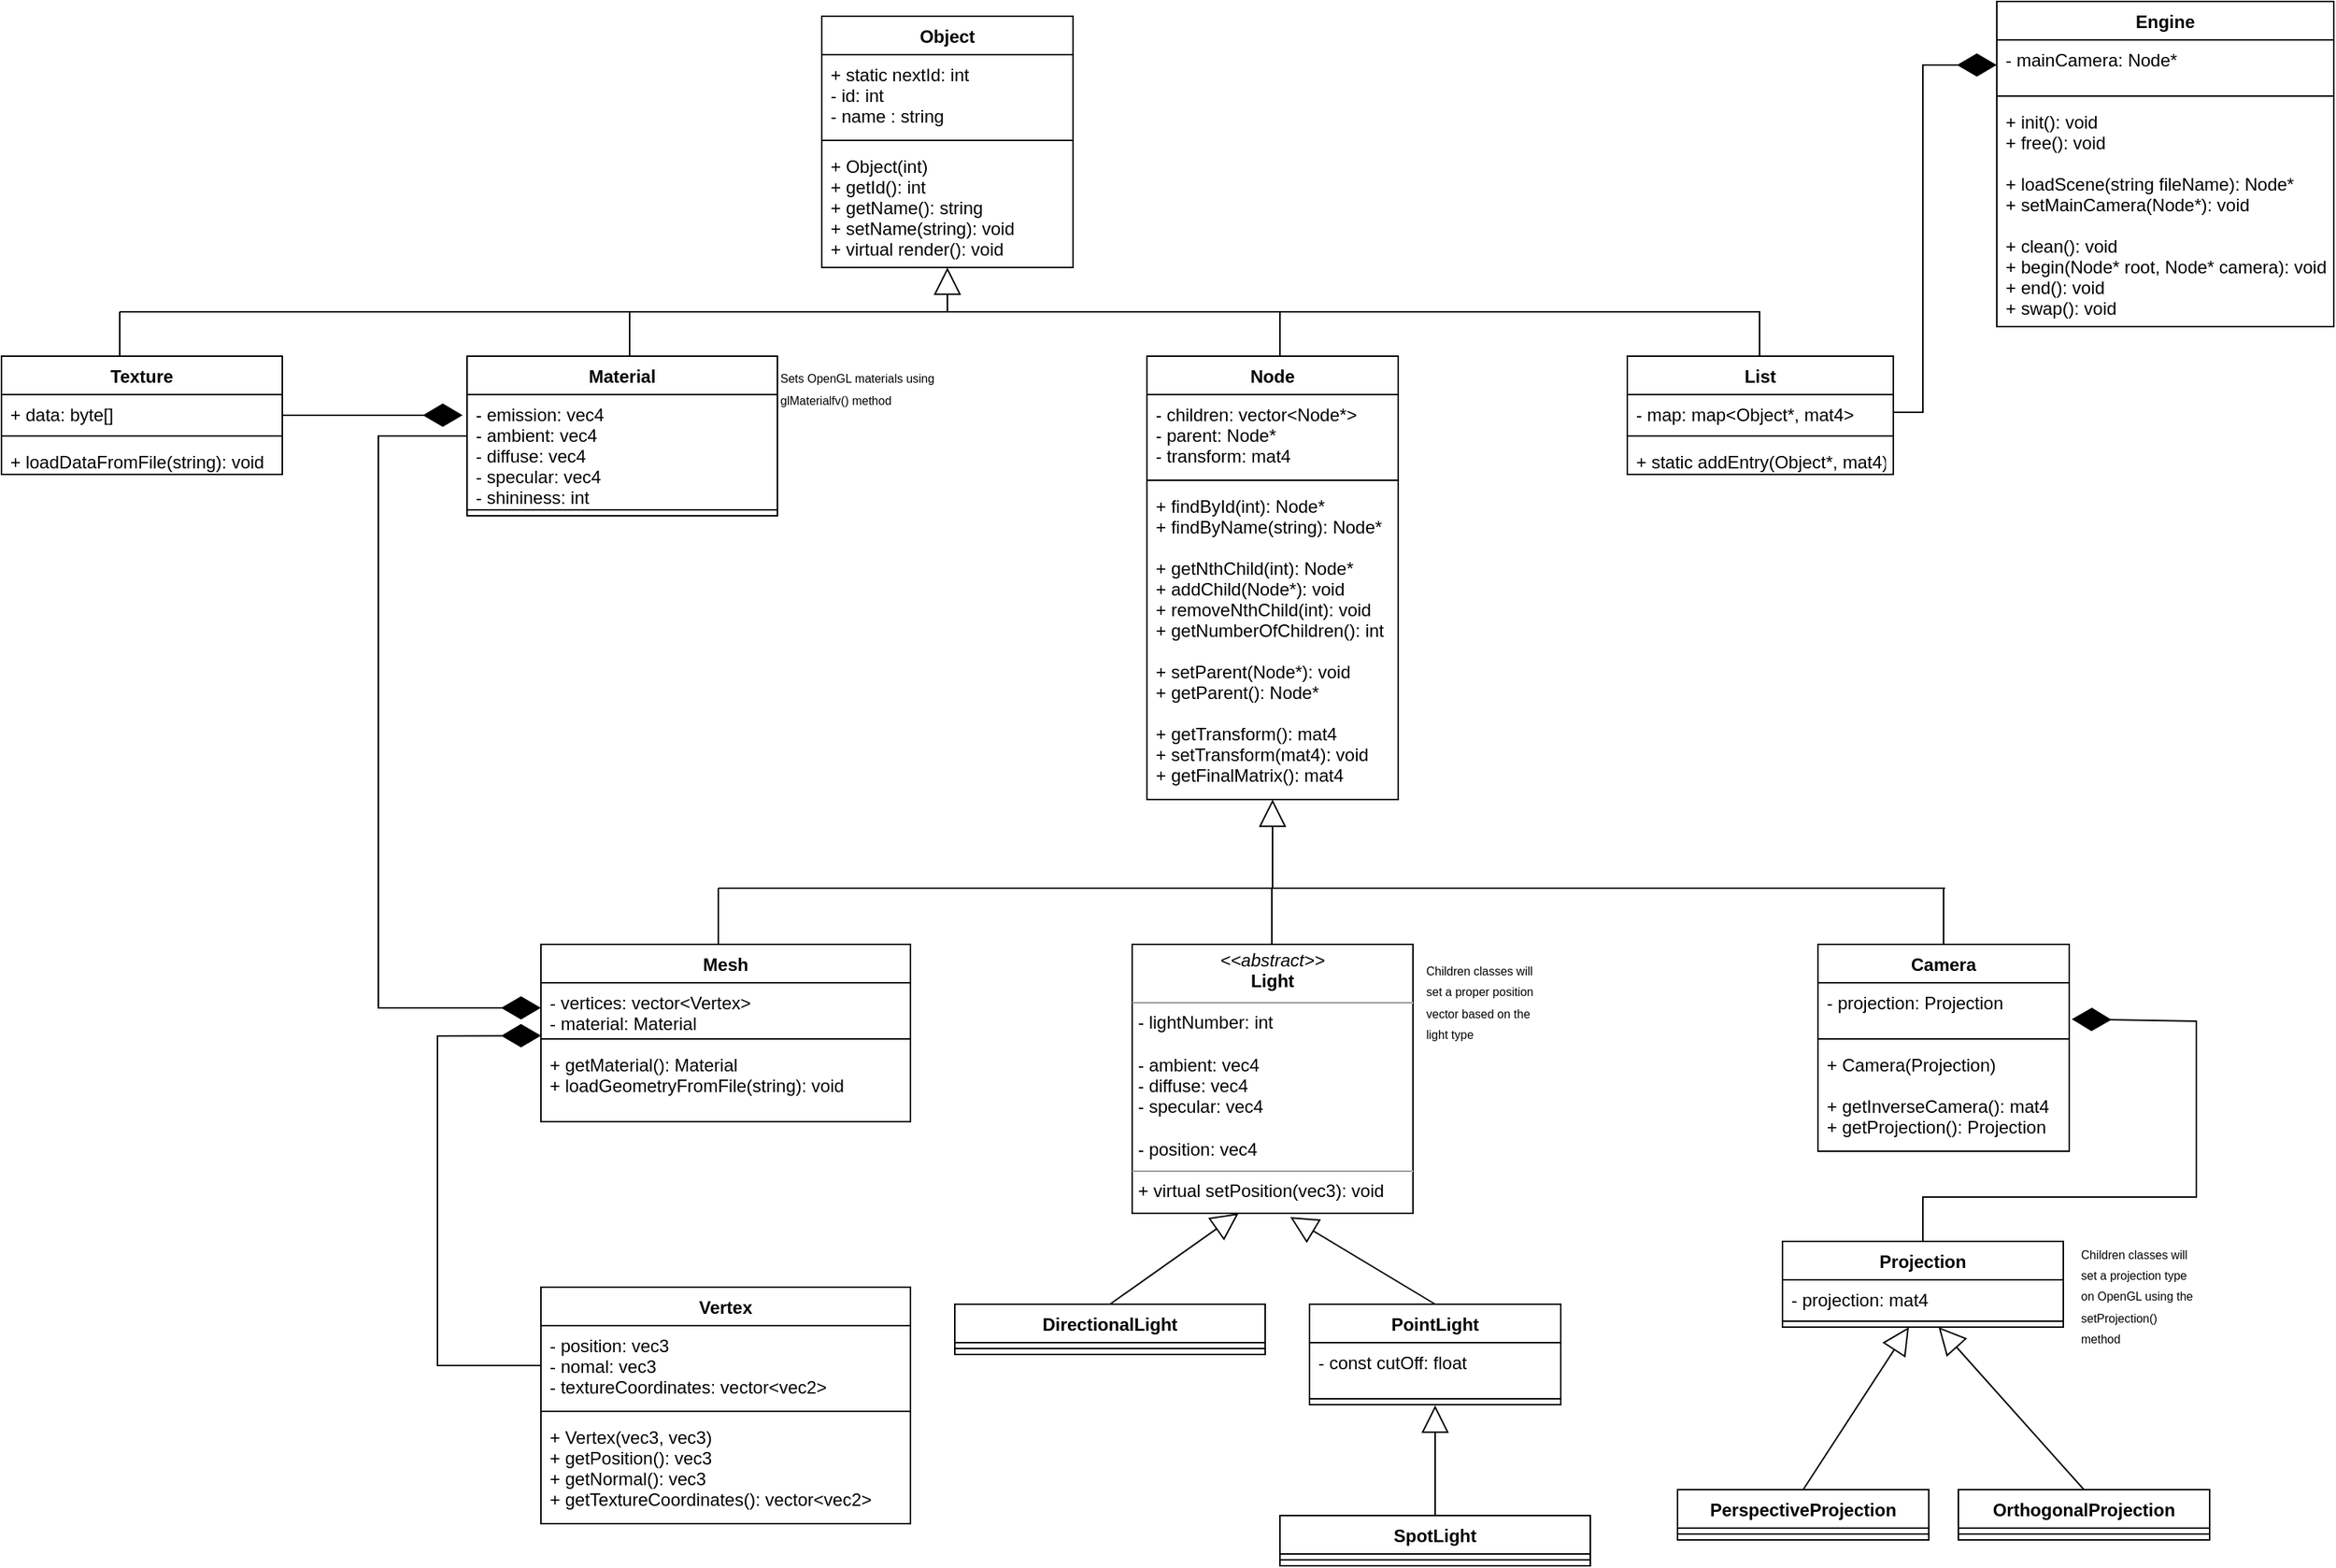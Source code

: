 <mxfile version="15.8.5" type="device"><diagram name="Page-1" id="c4acf3e9-155e-7222-9cf6-157b1a14988f"><mxGraphModel dx="2062" dy="1154" grid="1" gridSize="10" guides="1" tooltips="1" connect="1" arrows="1" fold="1" page="1" pageScale="1" pageWidth="1654" pageHeight="1169" background="none" math="0" shadow="0"><root><mxCell id="0"/><mxCell id="1" parent="0"/><mxCell id="DEmTfEgcPyceR6vJODBT-1" value="Object" style="swimlane;fontStyle=1;align=center;verticalAlign=top;childLayout=stackLayout;horizontal=1;startSize=26;horizontalStack=0;resizeParent=1;resizeParentMax=0;resizeLast=0;collapsible=1;marginBottom=0;" parent="1" vertex="1"><mxGeometry x="595" y="40" width="170" height="170" as="geometry"/></mxCell><mxCell id="DEmTfEgcPyceR6vJODBT-2" value="+ static nextId: int&#10;- id: int&#10;- name : string" style="text;strokeColor=none;fillColor=none;align=left;verticalAlign=top;spacingLeft=4;spacingRight=4;overflow=hidden;rotatable=0;points=[[0,0.5],[1,0.5]];portConstraint=eastwest;fontStyle=0" parent="DEmTfEgcPyceR6vJODBT-1" vertex="1"><mxGeometry y="26" width="170" height="54" as="geometry"/></mxCell><mxCell id="DEmTfEgcPyceR6vJODBT-3" value="" style="line;strokeWidth=1;fillColor=none;align=left;verticalAlign=middle;spacingTop=-1;spacingLeft=3;spacingRight=3;rotatable=0;labelPosition=right;points=[];portConstraint=eastwest;" parent="DEmTfEgcPyceR6vJODBT-1" vertex="1"><mxGeometry y="80" width="170" height="8" as="geometry"/></mxCell><mxCell id="DEmTfEgcPyceR6vJODBT-4" value="+ Object(int)&#10;+ getId(): int&#10;+ getName(): string&#10;+ setName(string): void&#10;+ virtual render(): void" style="text;strokeColor=none;fillColor=none;align=left;verticalAlign=top;spacingLeft=4;spacingRight=4;overflow=hidden;rotatable=0;points=[[0,0.5],[1,0.5]];portConstraint=eastwest;" parent="DEmTfEgcPyceR6vJODBT-1" vertex="1"><mxGeometry y="88" width="170" height="82" as="geometry"/></mxCell><mxCell id="DEmTfEgcPyceR6vJODBT-5" value="Node" style="swimlane;fontStyle=1;align=center;verticalAlign=top;childLayout=stackLayout;horizontal=1;startSize=26;horizontalStack=0;resizeParent=1;resizeParentMax=0;resizeLast=0;collapsible=1;marginBottom=0;" parent="1" vertex="1"><mxGeometry x="815" y="270" width="170" height="300" as="geometry"/></mxCell><mxCell id="DEmTfEgcPyceR6vJODBT-6" value="- children: vector&lt;Node*&gt;&#10;- parent: Node*&#10;- transform: mat4" style="text;strokeColor=none;fillColor=none;align=left;verticalAlign=top;spacingLeft=4;spacingRight=4;overflow=hidden;rotatable=0;points=[[0,0.5],[1,0.5]];portConstraint=eastwest;" parent="DEmTfEgcPyceR6vJODBT-5" vertex="1"><mxGeometry y="26" width="170" height="54" as="geometry"/></mxCell><mxCell id="DEmTfEgcPyceR6vJODBT-7" value="" style="line;strokeWidth=1;fillColor=none;align=left;verticalAlign=middle;spacingTop=-1;spacingLeft=3;spacingRight=3;rotatable=0;labelPosition=right;points=[];portConstraint=eastwest;" parent="DEmTfEgcPyceR6vJODBT-5" vertex="1"><mxGeometry y="80" width="170" height="8" as="geometry"/></mxCell><mxCell id="DEmTfEgcPyceR6vJODBT-8" value="+ findById(int): Node*&#10;+ findByName(string): Node*&#10;&#10;+ getNthChild(int): Node*&#10;+ addChild(Node*): void&#10;+ removeNthChild(int): void&#10;+ getNumberOfChildren(): int&#10;&#10;+ setParent(Node*): void&#10;+ getParent(): Node*&#10;&#10;+ getTransform(): mat4&#10;+ setTransform(mat4): void&#10;+ getFinalMatrix(): mat4" style="text;strokeColor=none;fillColor=none;align=left;verticalAlign=top;spacingLeft=4;spacingRight=4;overflow=hidden;rotatable=0;points=[[0,0.5],[1,0.5]];portConstraint=eastwest;" parent="DEmTfEgcPyceR6vJODBT-5" vertex="1"><mxGeometry y="88" width="170" height="212" as="geometry"/></mxCell><mxCell id="DEmTfEgcPyceR6vJODBT-9" value="" style="endArrow=block;endSize=16;endFill=0;html=1;rounded=0;" parent="1" target="DEmTfEgcPyceR6vJODBT-4" edge="1"><mxGeometry x="0.156" y="44" width="160" relative="1" as="geometry"><mxPoint x="680" y="240" as="sourcePoint"/><mxPoint x="1295" y="230" as="targetPoint"/><mxPoint as="offset"/></mxGeometry></mxCell><mxCell id="DEmTfEgcPyceR6vJODBT-10" value="Camera" style="swimlane;fontStyle=1;align=center;verticalAlign=top;childLayout=stackLayout;horizontal=1;startSize=26;horizontalStack=0;resizeParent=1;resizeParentMax=0;resizeLast=0;collapsible=1;marginBottom=0;" parent="1" vertex="1"><mxGeometry x="1269" y="668" width="170" height="140" as="geometry"/></mxCell><mxCell id="DEmTfEgcPyceR6vJODBT-11" value="- projection: Projection" style="text;strokeColor=none;fillColor=none;align=left;verticalAlign=top;spacingLeft=4;spacingRight=4;overflow=hidden;rotatable=0;points=[[0,0.5],[1,0.5]];portConstraint=eastwest;" parent="DEmTfEgcPyceR6vJODBT-10" vertex="1"><mxGeometry y="26" width="170" height="34" as="geometry"/></mxCell><mxCell id="DEmTfEgcPyceR6vJODBT-12" value="" style="line;strokeWidth=1;fillColor=none;align=left;verticalAlign=middle;spacingTop=-1;spacingLeft=3;spacingRight=3;rotatable=0;labelPosition=right;points=[];portConstraint=eastwest;" parent="DEmTfEgcPyceR6vJODBT-10" vertex="1"><mxGeometry y="60" width="170" height="8" as="geometry"/></mxCell><mxCell id="DEmTfEgcPyceR6vJODBT-13" value="+ Camera(Projection)&#10;&#10;+ getInverseCamera(): mat4&#10;+ getProjection(): Projection" style="text;strokeColor=none;fillColor=none;align=left;verticalAlign=top;spacingLeft=4;spacingRight=4;overflow=hidden;rotatable=0;points=[[0,0.5],[1,0.5]];portConstraint=eastwest;" parent="DEmTfEgcPyceR6vJODBT-10" vertex="1"><mxGeometry y="68" width="170" height="72" as="geometry"/></mxCell><mxCell id="DEmTfEgcPyceR6vJODBT-14" value="" style="endArrow=block;endSize=16;endFill=0;html=1;rounded=0;" parent="1" target="DEmTfEgcPyceR6vJODBT-8" edge="1"><mxGeometry y="35" width="160" relative="1" as="geometry"><mxPoint x="900" y="630" as="sourcePoint"/><mxPoint x="595" y="610" as="targetPoint"/><mxPoint as="offset"/></mxGeometry></mxCell><mxCell id="DEmTfEgcPyceR6vJODBT-19" value="PerspectiveProjection" style="swimlane;fontStyle=1;align=center;verticalAlign=top;childLayout=stackLayout;horizontal=1;startSize=26;horizontalStack=0;resizeParent=1;resizeParentMax=0;resizeLast=0;collapsible=1;marginBottom=0;" parent="1" vertex="1"><mxGeometry x="1174" y="1037" width="170" height="34" as="geometry"/></mxCell><mxCell id="DEmTfEgcPyceR6vJODBT-20" value="" style="line;strokeWidth=1;fillColor=none;align=left;verticalAlign=middle;spacingTop=-1;spacingLeft=3;spacingRight=3;rotatable=0;labelPosition=right;points=[];portConstraint=eastwest;" parent="DEmTfEgcPyceR6vJODBT-19" vertex="1"><mxGeometry y="26" width="170" height="8" as="geometry"/></mxCell><mxCell id="DEmTfEgcPyceR6vJODBT-23" value="OrthogonalProjection" style="swimlane;fontStyle=1;align=center;verticalAlign=top;childLayout=stackLayout;horizontal=1;startSize=26;horizontalStack=0;resizeParent=1;resizeParentMax=0;resizeLast=0;collapsible=1;marginBottom=0;" parent="1" vertex="1"><mxGeometry x="1364" y="1037" width="170" height="34" as="geometry"/></mxCell><mxCell id="DEmTfEgcPyceR6vJODBT-24" value="" style="line;strokeWidth=1;fillColor=none;align=left;verticalAlign=middle;spacingTop=-1;spacingLeft=3;spacingRight=3;rotatable=0;labelPosition=right;points=[];portConstraint=eastwest;" parent="DEmTfEgcPyceR6vJODBT-23" vertex="1"><mxGeometry y="26" width="170" height="8" as="geometry"/></mxCell><mxCell id="DEmTfEgcPyceR6vJODBT-26" value="" style="endArrow=block;endSize=16;endFill=0;html=1;rounded=0;exitX=0.5;exitY=0;exitDx=0;exitDy=0;" parent="1" source="DEmTfEgcPyceR6vJODBT-19" edge="1"><mxGeometry x="-0.815" y="29" width="160" relative="1" as="geometry"><mxPoint x="1094" y="1047" as="sourcePoint"/><mxPoint x="1330.545" y="927" as="targetPoint"/><mxPoint as="offset"/></mxGeometry></mxCell><mxCell id="DEmTfEgcPyceR6vJODBT-27" value="" style="endArrow=block;endSize=16;endFill=0;html=1;rounded=0;exitX=0.5;exitY=0;exitDx=0;exitDy=0;" parent="1" source="DEmTfEgcPyceR6vJODBT-23" edge="1"><mxGeometry x="-0.815" y="29" width="160" relative="1" as="geometry"><mxPoint x="1269" y="1047" as="sourcePoint"/><mxPoint x="1350.626" y="927" as="targetPoint"/><mxPoint as="offset"/></mxGeometry></mxCell><mxCell id="DEmTfEgcPyceR6vJODBT-28" value="" style="endArrow=diamondThin;endFill=1;endSize=24;html=1;rounded=0;entryX=1.01;entryY=0.724;entryDx=0;entryDy=0;entryPerimeter=0;" parent="1" source="So9XYG93RVF0lqJsPfM2-16" target="DEmTfEgcPyceR6vJODBT-11" edge="1"><mxGeometry width="160" relative="1" as="geometry"><mxPoint x="1335" y="849" as="sourcePoint"/><mxPoint x="1505" y="919" as="targetPoint"/><Array as="points"><mxPoint x="1340" y="839"/><mxPoint x="1525" y="839"/><mxPoint x="1525" y="720"/></Array></mxGeometry></mxCell><mxCell id="DEmTfEgcPyceR6vJODBT-29" value="&lt;span style=&quot;font-size: 8px&quot;&gt;Children classes will set a projection type on OpenGL using the setProjection() method&lt;/span&gt;" style="text;html=1;strokeColor=none;fillColor=none;align=left;verticalAlign=middle;whiteSpace=wrap;rounded=0;" parent="1" vertex="1"><mxGeometry x="1445" y="869" width="80" height="71" as="geometry"/></mxCell><mxCell id="DEmTfEgcPyceR6vJODBT-30" value="Mesh" style="swimlane;fontStyle=1;align=center;verticalAlign=top;childLayout=stackLayout;horizontal=1;startSize=26;horizontalStack=0;resizeParent=1;resizeParentMax=0;resizeLast=0;collapsible=1;marginBottom=0;" parent="1" vertex="1"><mxGeometry x="405" y="668" width="250" height="120" as="geometry"/></mxCell><mxCell id="DEmTfEgcPyceR6vJODBT-31" value="- vertices: vector&lt;Vertex&gt;&#10;- material: Material" style="text;strokeColor=none;fillColor=none;align=left;verticalAlign=top;spacingLeft=4;spacingRight=4;overflow=hidden;rotatable=0;points=[[0,0.5],[1,0.5]];portConstraint=eastwest;" parent="DEmTfEgcPyceR6vJODBT-30" vertex="1"><mxGeometry y="26" width="250" height="34" as="geometry"/></mxCell><mxCell id="DEmTfEgcPyceR6vJODBT-32" value="" style="line;strokeWidth=1;fillColor=none;align=left;verticalAlign=middle;spacingTop=-1;spacingLeft=3;spacingRight=3;rotatable=0;labelPosition=right;points=[];portConstraint=eastwest;" parent="DEmTfEgcPyceR6vJODBT-30" vertex="1"><mxGeometry y="60" width="250" height="8" as="geometry"/></mxCell><mxCell id="DEmTfEgcPyceR6vJODBT-33" value="+ getMaterial(): Material&#10;+ loadGeometryFromFile(string): void" style="text;strokeColor=none;fillColor=none;align=left;verticalAlign=top;spacingLeft=4;spacingRight=4;overflow=hidden;rotatable=0;points=[[0,0.5],[1,0.5]];portConstraint=eastwest;" parent="DEmTfEgcPyceR6vJODBT-30" vertex="1"><mxGeometry y="68" width="250" height="52" as="geometry"/></mxCell><mxCell id="DEmTfEgcPyceR6vJODBT-40" value="" style="endArrow=none;html=1;rounded=0;fontSize=8;" parent="1" edge="1"><mxGeometry width="50" height="50" relative="1" as="geometry"><mxPoint x="525" y="630" as="sourcePoint"/><mxPoint x="1355" y="630" as="targetPoint"/></mxGeometry></mxCell><mxCell id="DEmTfEgcPyceR6vJODBT-48" value="Engine" style="swimlane;fontStyle=1;align=center;verticalAlign=top;childLayout=stackLayout;horizontal=1;startSize=26;horizontalStack=0;resizeParent=1;resizeParentMax=0;resizeLast=0;collapsible=1;marginBottom=0;" parent="1" vertex="1"><mxGeometry x="1390" y="30" width="228" height="220" as="geometry"/></mxCell><mxCell id="DEmTfEgcPyceR6vJODBT-49" value="- mainCamera: Node*" style="text;strokeColor=none;fillColor=none;align=left;verticalAlign=top;spacingLeft=4;spacingRight=4;overflow=hidden;rotatable=0;points=[[0,0.5],[1,0.5]];portConstraint=eastwest;" parent="DEmTfEgcPyceR6vJODBT-48" vertex="1"><mxGeometry y="26" width="228" height="34" as="geometry"/></mxCell><mxCell id="DEmTfEgcPyceR6vJODBT-50" value="" style="line;strokeWidth=1;fillColor=none;align=left;verticalAlign=middle;spacingTop=-1;spacingLeft=3;spacingRight=3;rotatable=0;labelPosition=right;points=[];portConstraint=eastwest;" parent="DEmTfEgcPyceR6vJODBT-48" vertex="1"><mxGeometry y="60" width="228" height="8" as="geometry"/></mxCell><mxCell id="DEmTfEgcPyceR6vJODBT-51" value="+ init(): void&#10;+ free(): void&#10;&#10;+ loadScene(string fileName): Node*&#10;+ setMainCamera(Node*): void&#10;&#10;+ clean(): void&#10;+ begin(Node* root, Node* camera): void&#10;+ end(): void&#10;+ swap(): void" style="text;strokeColor=none;fillColor=none;align=left;verticalAlign=top;spacingLeft=4;spacingRight=4;overflow=hidden;rotatable=0;points=[[0,0.5],[1,0.5]];portConstraint=eastwest;" parent="DEmTfEgcPyceR6vJODBT-48" vertex="1"><mxGeometry y="68" width="228" height="152" as="geometry"/></mxCell><mxCell id="So9XYG93RVF0lqJsPfM2-16" value="Projection" style="swimlane;fontStyle=1;align=center;verticalAlign=top;childLayout=stackLayout;horizontal=1;startSize=26;horizontalStack=0;resizeParent=1;resizeParentMax=0;resizeLast=0;collapsible=1;marginBottom=0;" parent="1" vertex="1"><mxGeometry x="1245" y="869" width="190" height="58" as="geometry"/></mxCell><mxCell id="So9XYG93RVF0lqJsPfM2-17" value="- projection: mat4" style="text;strokeColor=none;fillColor=none;align=left;verticalAlign=top;spacingLeft=4;spacingRight=4;overflow=hidden;rotatable=0;points=[[0,0.5],[1,0.5]];portConstraint=eastwest;" parent="So9XYG93RVF0lqJsPfM2-16" vertex="1"><mxGeometry y="26" width="190" height="24" as="geometry"/></mxCell><mxCell id="So9XYG93RVF0lqJsPfM2-18" value="" style="line;strokeWidth=1;fillColor=none;align=left;verticalAlign=middle;spacingTop=-1;spacingLeft=3;spacingRight=3;rotatable=0;labelPosition=right;points=[];portConstraint=eastwest;" parent="So9XYG93RVF0lqJsPfM2-16" vertex="1"><mxGeometry y="50" width="190" height="8" as="geometry"/></mxCell><mxCell id="So9XYG93RVF0lqJsPfM2-24" value="" style="endArrow=none;html=1;rounded=0;fontSize=8;" parent="1" edge="1"><mxGeometry width="50" height="50" relative="1" as="geometry"><mxPoint x="120" y="240" as="sourcePoint"/><mxPoint x="1230" y="240" as="targetPoint"/></mxGeometry></mxCell><mxCell id="So9XYG93RVF0lqJsPfM2-25" value="" style="endArrow=none;html=1;rounded=0;fontSize=8;" parent="1" edge="1"><mxGeometry width="50" height="50" relative="1" as="geometry"><mxPoint x="905" y="240" as="sourcePoint"/><mxPoint x="905" y="270" as="targetPoint"/></mxGeometry></mxCell><mxCell id="So9XYG93RVF0lqJsPfM2-26" value="" style="endArrow=none;html=1;rounded=0;fontSize=8;" parent="1" edge="1"><mxGeometry width="50" height="50" relative="1" as="geometry"><mxPoint x="465" y="240" as="sourcePoint"/><mxPoint x="465" y="270" as="targetPoint"/></mxGeometry></mxCell><mxCell id="So9XYG93RVF0lqJsPfM2-31" value="" style="endArrow=none;html=1;rounded=0;fontSize=8;entryX=0.5;entryY=0;entryDx=0;entryDy=0;" parent="1" target="DEmTfEgcPyceR6vJODBT-10" edge="1"><mxGeometry width="50" height="50" relative="1" as="geometry"><mxPoint x="1354" y="630" as="sourcePoint"/><mxPoint x="1219.5" y="660" as="targetPoint"/></mxGeometry></mxCell><mxCell id="So9XYG93RVF0lqJsPfM2-32" value="" style="endArrow=none;html=1;rounded=0;fontSize=8;entryX=0.5;entryY=0;entryDx=0;entryDy=0;" parent="1" edge="1"><mxGeometry width="50" height="50" relative="1" as="geometry"><mxPoint x="899.5" y="630" as="sourcePoint"/><mxPoint x="899.5" y="668" as="targetPoint"/></mxGeometry></mxCell><mxCell id="So9XYG93RVF0lqJsPfM2-33" value="" style="endArrow=none;html=1;rounded=0;fontSize=8;entryX=0.5;entryY=0;entryDx=0;entryDy=0;" parent="1" edge="1"><mxGeometry width="50" height="50" relative="1" as="geometry"><mxPoint x="525" y="630" as="sourcePoint"/><mxPoint x="525" y="668" as="targetPoint"/></mxGeometry></mxCell><mxCell id="So9XYG93RVF0lqJsPfM2-35" value="Material" style="swimlane;fontStyle=1;align=center;verticalAlign=top;childLayout=stackLayout;horizontal=1;startSize=26;horizontalStack=0;resizeParent=1;resizeParentMax=0;resizeLast=0;collapsible=1;marginBottom=0;" parent="1" vertex="1"><mxGeometry x="355" y="270" width="210" height="108" as="geometry"/></mxCell><mxCell id="So9XYG93RVF0lqJsPfM2-36" value="- emission: vec4&#10;- ambient: vec4&#10;- diffuse: vec4&#10;- specular: vec4&#10;- shininess: int" style="text;strokeColor=none;fillColor=none;align=left;verticalAlign=top;spacingLeft=4;spacingRight=4;overflow=hidden;rotatable=0;points=[[0,0.5],[1,0.5]];portConstraint=eastwest;" parent="So9XYG93RVF0lqJsPfM2-35" vertex="1"><mxGeometry y="26" width="210" height="74" as="geometry"/></mxCell><mxCell id="So9XYG93RVF0lqJsPfM2-37" value="" style="line;strokeWidth=1;fillColor=none;align=left;verticalAlign=middle;spacingTop=-1;spacingLeft=3;spacingRight=3;rotatable=0;labelPosition=right;points=[];portConstraint=eastwest;" parent="So9XYG93RVF0lqJsPfM2-35" vertex="1"><mxGeometry y="100" width="210" height="8" as="geometry"/></mxCell><mxCell id="So9XYG93RVF0lqJsPfM2-39" value="" style="endArrow=diamondThin;endFill=1;endSize=24;html=1;rounded=0;entryX=0;entryY=0.5;entryDx=0;entryDy=0;" parent="1" source="So9XYG93RVF0lqJsPfM2-35" target="DEmTfEgcPyceR6vJODBT-31" edge="1"><mxGeometry width="160" relative="1" as="geometry"><mxPoint x="565" y="600" as="sourcePoint"/><mxPoint x="725" y="600" as="targetPoint"/><Array as="points"><mxPoint x="295" y="324"/><mxPoint x="295" y="711"/></Array></mxGeometry></mxCell><mxCell id="So9XYG93RVF0lqJsPfM2-40" value="&lt;span style=&quot;font-size: 8px&quot;&gt;Sets OpenGL materials using glMaterialfv() method&lt;/span&gt;" style="text;html=1;strokeColor=none;fillColor=none;align=left;verticalAlign=middle;whiteSpace=wrap;rounded=0;" parent="1" vertex="1"><mxGeometry x="565" y="270" width="130" height="41" as="geometry"/></mxCell><mxCell id="So9XYG93RVF0lqJsPfM2-41" value="DirectionalLight" style="swimlane;fontStyle=1;align=center;verticalAlign=top;childLayout=stackLayout;horizontal=1;startSize=26;horizontalStack=0;resizeParent=1;resizeParentMax=0;resizeLast=0;collapsible=1;marginBottom=0;" parent="1" vertex="1"><mxGeometry x="685" y="911.5" width="210" height="34" as="geometry"/></mxCell><mxCell id="So9XYG93RVF0lqJsPfM2-43" value="" style="line;strokeWidth=1;fillColor=none;align=left;verticalAlign=middle;spacingTop=-1;spacingLeft=3;spacingRight=3;rotatable=0;labelPosition=right;points=[];portConstraint=eastwest;" parent="So9XYG93RVF0lqJsPfM2-41" vertex="1"><mxGeometry y="26" width="210" height="8" as="geometry"/></mxCell><mxCell id="So9XYG93RVF0lqJsPfM2-45" value="&lt;p style=&quot;margin: 0px ; margin-top: 4px ; text-align: center&quot;&gt;&lt;i&gt;&amp;lt;&amp;lt;abstract&amp;gt;&amp;gt;&lt;/i&gt;&lt;br&gt;&lt;b&gt;Light&lt;/b&gt;&lt;/p&gt;&lt;hr size=&quot;1&quot;&gt;&lt;p style=&quot;margin: 0px ; margin-left: 4px&quot;&gt;- lightNumber: int&lt;/p&gt;&lt;p style=&quot;margin: 0px ; margin-left: 4px&quot;&gt;&lt;br&gt;&lt;/p&gt;&lt;p style=&quot;margin: 0px ; margin-left: 4px&quot;&gt;- ambient: vec4&lt;/p&gt;&lt;p style=&quot;margin: 0px ; margin-left: 4px&quot;&gt;- diffuse: vec4&lt;/p&gt;&lt;p style=&quot;margin: 0px ; margin-left: 4px&quot;&gt;- specular: vec4&lt;/p&gt;&lt;p style=&quot;margin: 0px ; margin-left: 4px&quot;&gt;&lt;br&gt;&lt;/p&gt;&lt;p style=&quot;margin: 0px ; margin-left: 4px&quot;&gt;- position: vec4&lt;br&gt;&lt;/p&gt;&lt;hr size=&quot;1&quot;&gt;&lt;p style=&quot;margin: 0px ; margin-left: 4px&quot;&gt;+ virtual setPosition(vec3): void&lt;/p&gt;" style="verticalAlign=top;align=left;overflow=fill;fontSize=12;fontFamily=Helvetica;html=1;" parent="1" vertex="1"><mxGeometry x="805" y="668" width="190" height="182" as="geometry"/></mxCell><mxCell id="So9XYG93RVF0lqJsPfM2-50" value="SpotLight" style="swimlane;fontStyle=1;align=center;verticalAlign=top;childLayout=stackLayout;horizontal=1;startSize=26;horizontalStack=0;resizeParent=1;resizeParentMax=0;resizeLast=0;collapsible=1;marginBottom=0;" parent="1" vertex="1"><mxGeometry x="905" y="1054.5" width="210" height="34" as="geometry"/></mxCell><mxCell id="So9XYG93RVF0lqJsPfM2-52" value="" style="line;strokeWidth=1;fillColor=none;align=left;verticalAlign=middle;spacingTop=-1;spacingLeft=3;spacingRight=3;rotatable=0;labelPosition=right;points=[];portConstraint=eastwest;" parent="So9XYG93RVF0lqJsPfM2-50" vertex="1"><mxGeometry y="26" width="210" height="8" as="geometry"/></mxCell><mxCell id="So9XYG93RVF0lqJsPfM2-54" value="" style="endArrow=block;endSize=16;endFill=0;html=1;rounded=0;entryX=0.379;entryY=1;entryDx=0;entryDy=0;entryPerimeter=0;exitX=0.5;exitY=0;exitDx=0;exitDy=0;" parent="1" source="So9XYG93RVF0lqJsPfM2-41" target="So9XYG93RVF0lqJsPfM2-45" edge="1"><mxGeometry x="-0.815" y="29" width="160" relative="1" as="geometry"><mxPoint x="745" y="960" as="sourcePoint"/><mxPoint x="1331.545" y="959" as="targetPoint"/><mxPoint as="offset"/></mxGeometry></mxCell><mxCell id="So9XYG93RVF0lqJsPfM2-55" value="" style="endArrow=block;endSize=16;endFill=0;html=1;rounded=0;exitX=0.5;exitY=0;exitDx=0;exitDy=0;entryX=0.563;entryY=1.014;entryDx=0;entryDy=0;entryPerimeter=0;" parent="1" target="So9XYG93RVF0lqJsPfM2-45" edge="1"><mxGeometry x="-0.815" y="29" width="160" relative="1" as="geometry"><mxPoint x="1010" y="911.5" as="sourcePoint"/><mxPoint x="894.04" y="898" as="targetPoint"/><mxPoint as="offset"/></mxGeometry></mxCell><mxCell id="So9XYG93RVF0lqJsPfM2-56" value="" style="endArrow=block;endSize=16;endFill=0;html=1;rounded=0;exitX=0.5;exitY=0;exitDx=0;exitDy=0;entryX=0.5;entryY=1;entryDx=0;entryDy=0;" parent="1" source="So9XYG93RVF0lqJsPfM2-50" edge="1"><mxGeometry x="-0.815" y="29" width="160" relative="1" as="geometry"><mxPoint x="1020" y="956" as="sourcePoint"/><mxPoint x="1010" y="980" as="targetPoint"/><mxPoint as="offset"/></mxGeometry></mxCell><mxCell id="So9XYG93RVF0lqJsPfM2-58" value="&lt;span style=&quot;font-size: 8px&quot;&gt;Children classes will set a proper position vector based on the light type&lt;/span&gt;" style="text;html=1;strokeColor=none;fillColor=none;align=left;verticalAlign=middle;whiteSpace=wrap;rounded=0;" parent="1" vertex="1"><mxGeometry x="1002" y="670" width="80" height="71" as="geometry"/></mxCell><mxCell id="So9XYG93RVF0lqJsPfM2-59" value="Vertex" style="swimlane;fontStyle=1;align=center;verticalAlign=top;childLayout=stackLayout;horizontal=1;startSize=26;horizontalStack=0;resizeParent=1;resizeParentMax=0;resizeLast=0;collapsible=1;marginBottom=0;" parent="1" vertex="1"><mxGeometry x="405" y="900" width="250" height="160" as="geometry"/></mxCell><mxCell id="So9XYG93RVF0lqJsPfM2-60" value="- position: vec3&#10;- nomal: vec3&#10;- textureCoordinates: vector&lt;vec2&gt;" style="text;strokeColor=none;fillColor=none;align=left;verticalAlign=top;spacingLeft=4;spacingRight=4;overflow=hidden;rotatable=0;points=[[0,0.5],[1,0.5]];portConstraint=eastwest;" parent="So9XYG93RVF0lqJsPfM2-59" vertex="1"><mxGeometry y="26" width="250" height="54" as="geometry"/></mxCell><mxCell id="So9XYG93RVF0lqJsPfM2-61" value="" style="line;strokeWidth=1;fillColor=none;align=left;verticalAlign=middle;spacingTop=-1;spacingLeft=3;spacingRight=3;rotatable=0;labelPosition=right;points=[];portConstraint=eastwest;" parent="So9XYG93RVF0lqJsPfM2-59" vertex="1"><mxGeometry y="80" width="250" height="8" as="geometry"/></mxCell><mxCell id="So9XYG93RVF0lqJsPfM2-62" value="+ Vertex(vec3, vec3)&#10;+ getPosition(): vec3&#10;+ getNormal(): vec3&#10;+ getTextureCoordinates(): vector&lt;vec2&gt;" style="text;strokeColor=none;fillColor=none;align=left;verticalAlign=top;spacingLeft=4;spacingRight=4;overflow=hidden;rotatable=0;points=[[0,0.5],[1,0.5]];portConstraint=eastwest;" parent="So9XYG93RVF0lqJsPfM2-59" vertex="1"><mxGeometry y="88" width="250" height="72" as="geometry"/></mxCell><mxCell id="So9XYG93RVF0lqJsPfM2-64" value="" style="endArrow=diamondThin;endFill=1;endSize=24;html=1;rounded=0;entryX=0;entryY=0.225;entryDx=0;entryDy=0;entryPerimeter=0;exitX=0;exitY=0.5;exitDx=0;exitDy=0;" parent="1" source="So9XYG93RVF0lqJsPfM2-60" target="DEmTfEgcPyceR6vJODBT-32" edge="1"><mxGeometry width="160" relative="1" as="geometry"><mxPoint x="655" y="780" as="sourcePoint"/><mxPoint x="815" y="780" as="targetPoint"/><Array as="points"><mxPoint x="335" y="953"/><mxPoint x="335" y="730"/></Array></mxGeometry></mxCell><mxCell id="UCrH_D8N6mk7howIZK1B-1" value="PointLight" style="swimlane;fontStyle=1;align=center;verticalAlign=top;childLayout=stackLayout;horizontal=1;startSize=26;horizontalStack=0;resizeParent=1;resizeParentMax=0;resizeLast=0;collapsible=1;marginBottom=0;" parent="1" vertex="1"><mxGeometry x="925" y="911.5" width="170" height="68" as="geometry"/></mxCell><mxCell id="UCrH_D8N6mk7howIZK1B-2" value="- const cutOff: float" style="text;strokeColor=none;fillColor=none;align=left;verticalAlign=top;spacingLeft=4;spacingRight=4;overflow=hidden;rotatable=0;points=[[0,0.5],[1,0.5]];portConstraint=eastwest;" parent="UCrH_D8N6mk7howIZK1B-1" vertex="1"><mxGeometry y="26" width="170" height="34" as="geometry"/></mxCell><mxCell id="UCrH_D8N6mk7howIZK1B-3" value="" style="line;strokeWidth=1;fillColor=none;align=left;verticalAlign=middle;spacingTop=-1;spacingLeft=3;spacingRight=3;rotatable=0;labelPosition=right;points=[];portConstraint=eastwest;" parent="UCrH_D8N6mk7howIZK1B-1" vertex="1"><mxGeometry y="60" width="170" height="8" as="geometry"/></mxCell><mxCell id="GmXKyko3w_7ib4Mma6ph-1" value="Texture" style="swimlane;fontStyle=1;align=center;verticalAlign=top;childLayout=stackLayout;horizontal=1;startSize=26;horizontalStack=0;resizeParent=1;resizeParentMax=0;resizeLast=0;collapsible=1;marginBottom=0;" vertex="1" parent="1"><mxGeometry x="40" y="270" width="190" height="80" as="geometry"/></mxCell><mxCell id="GmXKyko3w_7ib4Mma6ph-2" value="+ data: byte[]" style="text;strokeColor=none;fillColor=none;align=left;verticalAlign=top;spacingLeft=4;spacingRight=4;overflow=hidden;rotatable=0;points=[[0,0.5],[1,0.5]];portConstraint=eastwest;fontStyle=0" vertex="1" parent="GmXKyko3w_7ib4Mma6ph-1"><mxGeometry y="26" width="190" height="24" as="geometry"/></mxCell><mxCell id="GmXKyko3w_7ib4Mma6ph-3" value="" style="line;strokeWidth=1;fillColor=none;align=left;verticalAlign=middle;spacingTop=-1;spacingLeft=3;spacingRight=3;rotatable=0;labelPosition=right;points=[];portConstraint=eastwest;" vertex="1" parent="GmXKyko3w_7ib4Mma6ph-1"><mxGeometry y="50" width="190" height="8" as="geometry"/></mxCell><mxCell id="GmXKyko3w_7ib4Mma6ph-4" value="+ loadDataFromFile(string): void" style="text;strokeColor=none;fillColor=none;align=left;verticalAlign=top;spacingLeft=4;spacingRight=4;overflow=hidden;rotatable=0;points=[[0,0.5],[1,0.5]];portConstraint=eastwest;" vertex="1" parent="GmXKyko3w_7ib4Mma6ph-1"><mxGeometry y="58" width="190" height="22" as="geometry"/></mxCell><mxCell id="GmXKyko3w_7ib4Mma6ph-5" value="" style="endArrow=none;html=1;rounded=0;fontSize=8;" edge="1" parent="1"><mxGeometry width="50" height="50" relative="1" as="geometry"><mxPoint x="120" y="240" as="sourcePoint"/><mxPoint x="120" y="270" as="targetPoint"/></mxGeometry></mxCell><mxCell id="GmXKyko3w_7ib4Mma6ph-6" value="List" style="swimlane;fontStyle=1;align=center;verticalAlign=top;childLayout=stackLayout;horizontal=1;startSize=26;horizontalStack=0;resizeParent=1;resizeParentMax=0;resizeLast=0;collapsible=1;marginBottom=0;" vertex="1" parent="1"><mxGeometry x="1140" y="270" width="180" height="80" as="geometry"/></mxCell><mxCell id="GmXKyko3w_7ib4Mma6ph-7" value="- map: map&lt;Object*, mat4&gt;" style="text;strokeColor=none;fillColor=none;align=left;verticalAlign=top;spacingLeft=4;spacingRight=4;overflow=hidden;rotatable=0;points=[[0,0.5],[1,0.5]];portConstraint=eastwest;fontStyle=0" vertex="1" parent="GmXKyko3w_7ib4Mma6ph-6"><mxGeometry y="26" width="180" height="24" as="geometry"/></mxCell><mxCell id="GmXKyko3w_7ib4Mma6ph-8" value="" style="line;strokeWidth=1;fillColor=none;align=left;verticalAlign=middle;spacingTop=-1;spacingLeft=3;spacingRight=3;rotatable=0;labelPosition=right;points=[];portConstraint=eastwest;" vertex="1" parent="GmXKyko3w_7ib4Mma6ph-6"><mxGeometry y="50" width="180" height="8" as="geometry"/></mxCell><mxCell id="GmXKyko3w_7ib4Mma6ph-9" value="+ static addEntry(Object*, mat4)&#10;" style="text;strokeColor=none;fillColor=none;align=left;verticalAlign=top;spacingLeft=4;spacingRight=4;overflow=hidden;rotatable=0;points=[[0,0.5],[1,0.5]];portConstraint=eastwest;" vertex="1" parent="GmXKyko3w_7ib4Mma6ph-6"><mxGeometry y="58" width="180" height="22" as="geometry"/></mxCell><mxCell id="GmXKyko3w_7ib4Mma6ph-10" value="" style="endArrow=none;html=1;rounded=0;fontSize=8;" edge="1" parent="1"><mxGeometry width="50" height="50" relative="1" as="geometry"><mxPoint x="1229.5" y="240" as="sourcePoint"/><mxPoint x="1229.5" y="270" as="targetPoint"/></mxGeometry></mxCell><mxCell id="GmXKyko3w_7ib4Mma6ph-15" value="" style="endArrow=diamondThin;endFill=1;endSize=24;html=1;rounded=0;entryX=-0.014;entryY=0.189;entryDx=0;entryDy=0;entryPerimeter=0;" edge="1" parent="1" source="GmXKyko3w_7ib4Mma6ph-1" target="So9XYG93RVF0lqJsPfM2-36"><mxGeometry width="160" relative="1" as="geometry"><mxPoint x="690" y="590" as="sourcePoint"/><mxPoint x="350" y="310" as="targetPoint"/></mxGeometry></mxCell><mxCell id="GmXKyko3w_7ib4Mma6ph-16" value="" style="endArrow=diamondThin;endFill=1;endSize=24;html=1;rounded=0;entryX=0;entryY=0.5;entryDx=0;entryDy=0;exitX=1;exitY=0.5;exitDx=0;exitDy=0;" edge="1" parent="1" source="GmXKyko3w_7ib4Mma6ph-7" target="DEmTfEgcPyceR6vJODBT-49"><mxGeometry width="160" relative="1" as="geometry"><mxPoint x="1090" y="110.004" as="sourcePoint"/><mxPoint x="1212.06" y="109.996" as="targetPoint"/><Array as="points"><mxPoint x="1340" y="308"/><mxPoint x="1340" y="73"/></Array></mxGeometry></mxCell></root></mxGraphModel></diagram></mxfile>